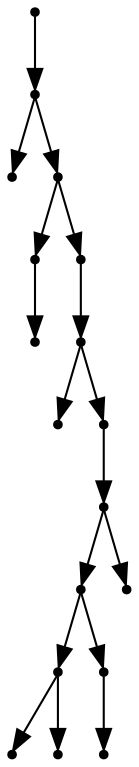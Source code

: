 digraph {
  17 [shape=point];
  16 [shape=point];
  0 [shape=point];
  15 [shape=point];
  2 [shape=point];
  1 [shape=point];
  14 [shape=point];
  13 [shape=point];
  3 [shape=point];
  12 [shape=point];
  11 [shape=point];
  9 [shape=point];
  6 [shape=point];
  4 [shape=point];
  5 [shape=point];
  8 [shape=point];
  7 [shape=point];
  10 [shape=point];
17 -> 16;
16 -> 0;
16 -> 15;
15 -> 2;
2 -> 1;
15 -> 14;
14 -> 13;
13 -> 3;
13 -> 12;
12 -> 11;
11 -> 9;
9 -> 6;
6 -> 4;
6 -> 5;
9 -> 8;
8 -> 7;
11 -> 10;
}
